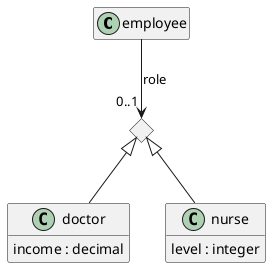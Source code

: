 @startuml
hide <<Method>> circle
hide empty methods
hide empty fields
set namespaceSeparator none

class "employee" {
}

diamond anon

"employee" --> "0..1" anon: role

anon <|-- "doctor"

anon <|-- "nurse"

class "nurse" {
  level : integer
}

class "doctor" {
  income : decimal
}

@enduml